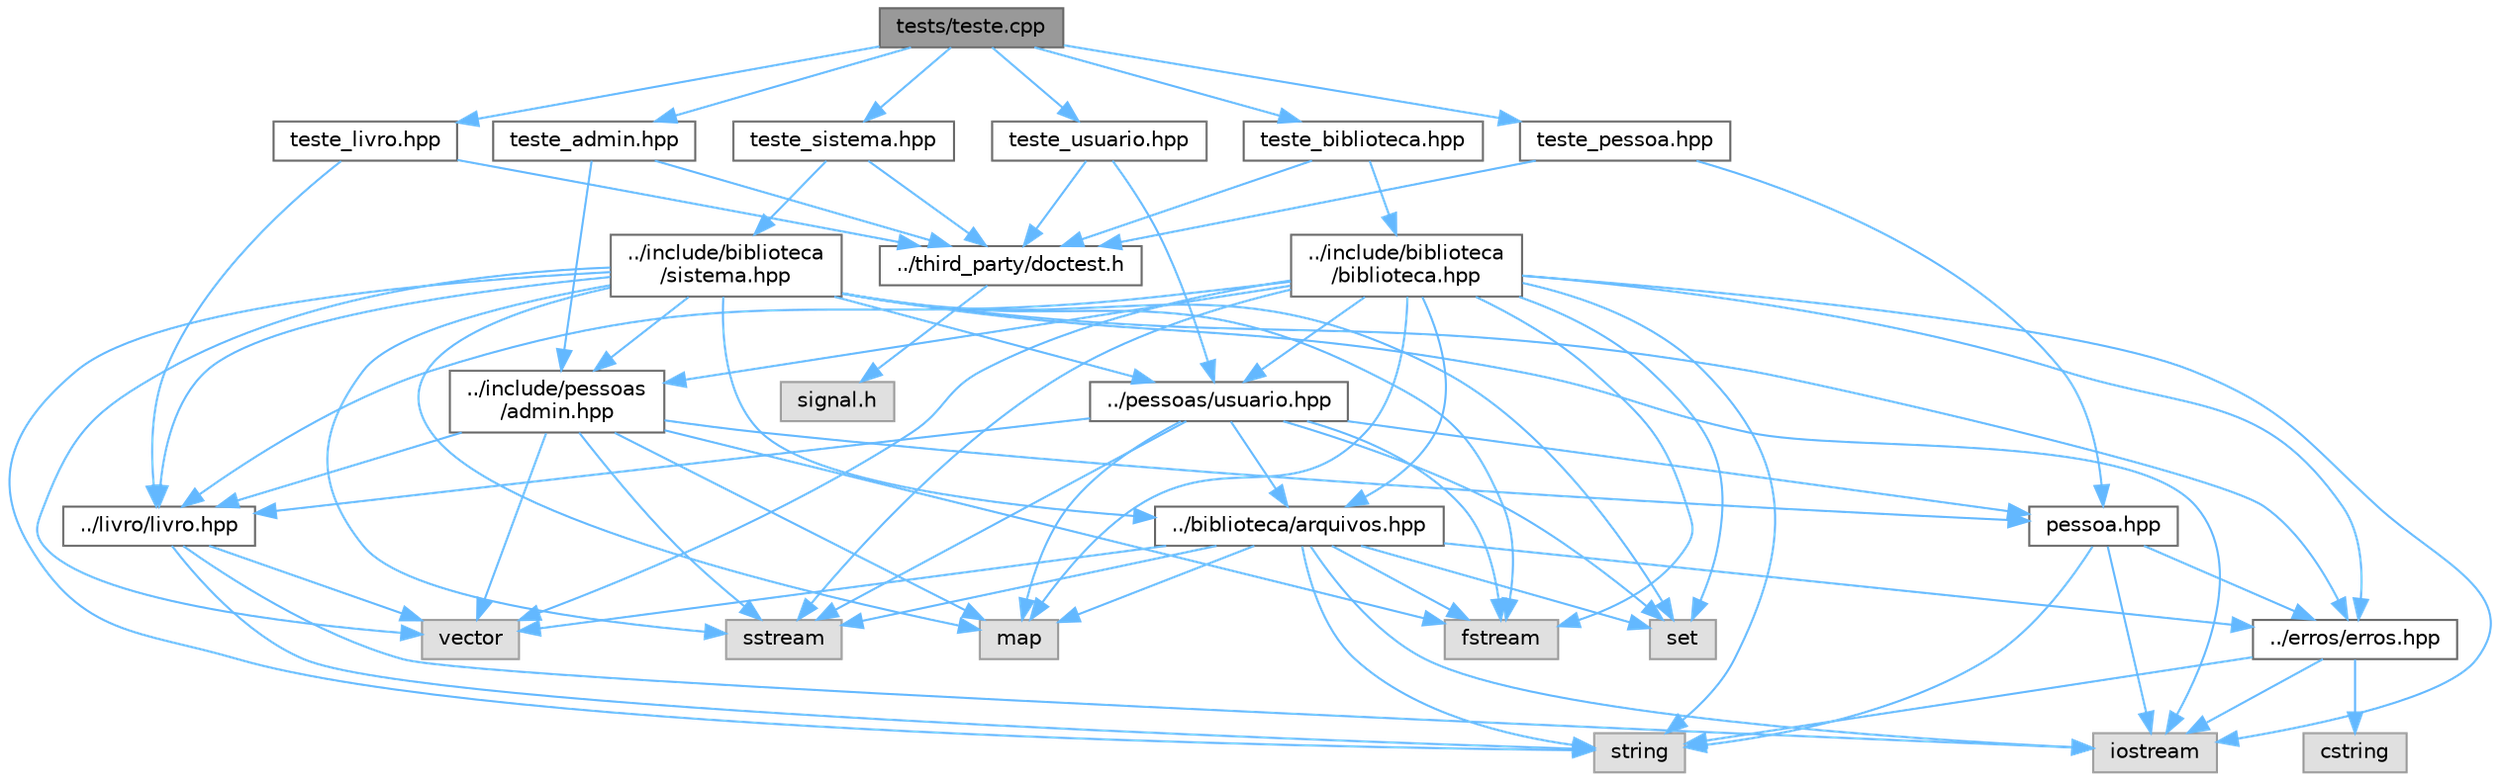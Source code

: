 digraph "tests/teste.cpp"
{
 // LATEX_PDF_SIZE
  bgcolor="transparent";
  edge [fontname=Helvetica,fontsize=10,labelfontname=Helvetica,labelfontsize=10];
  node [fontname=Helvetica,fontsize=10,shape=box,height=0.2,width=0.4];
  Node1 [label="tests/teste.cpp",height=0.2,width=0.4,color="gray40", fillcolor="grey60", style="filled", fontcolor="black",tooltip=" "];
  Node1 -> Node2 [color="steelblue1",style="solid"];
  Node2 [label="teste_admin.hpp",height=0.2,width=0.4,color="grey40", fillcolor="white", style="filled",URL="$teste__admin_8hpp.html",tooltip=" "];
  Node2 -> Node3 [color="steelblue1",style="solid"];
  Node3 [label="../third_party/doctest.h",height=0.2,width=0.4,color="grey40", fillcolor="white", style="filled",URL="$doctest_8h.html",tooltip=" "];
  Node3 -> Node4 [color="steelblue1",style="solid"];
  Node4 [label="signal.h",height=0.2,width=0.4,color="grey60", fillcolor="#E0E0E0", style="filled",tooltip=" "];
  Node2 -> Node5 [color="steelblue1",style="solid"];
  Node5 [label="../include/pessoas\l/admin.hpp",height=0.2,width=0.4,color="grey40", fillcolor="white", style="filled",URL="$admin_8hpp.html",tooltip="Classe do administrador."];
  Node5 -> Node6 [color="steelblue1",style="solid"];
  Node6 [label="pessoa.hpp",height=0.2,width=0.4,color="grey40", fillcolor="white", style="filled",URL="$pessoa_8hpp.html",tooltip="Classe mãe de usuario e admin."];
  Node6 -> Node7 [color="steelblue1",style="solid"];
  Node7 [label="iostream",height=0.2,width=0.4,color="grey60", fillcolor="#E0E0E0", style="filled",tooltip=" "];
  Node6 -> Node8 [color="steelblue1",style="solid"];
  Node8 [label="string",height=0.2,width=0.4,color="grey60", fillcolor="#E0E0E0", style="filled",tooltip=" "];
  Node6 -> Node9 [color="steelblue1",style="solid"];
  Node9 [label="../erros/erros.hpp",height=0.2,width=0.4,color="grey40", fillcolor="white", style="filled",URL="$erros_8hpp.html",tooltip="Classes de tratamento de exceções."];
  Node9 -> Node7 [color="steelblue1",style="solid"];
  Node9 -> Node8 [color="steelblue1",style="solid"];
  Node9 -> Node10 [color="steelblue1",style="solid"];
  Node10 [label="cstring",height=0.2,width=0.4,color="grey60", fillcolor="#E0E0E0", style="filled",tooltip=" "];
  Node5 -> Node11 [color="steelblue1",style="solid"];
  Node11 [label="../livro/livro.hpp",height=0.2,width=0.4,color="grey40", fillcolor="white", style="filled",URL="$livro_8hpp.html",tooltip="Classe do objeto Livro."];
  Node11 -> Node7 [color="steelblue1",style="solid"];
  Node11 -> Node12 [color="steelblue1",style="solid"];
  Node12 [label="vector",height=0.2,width=0.4,color="grey60", fillcolor="#E0E0E0", style="filled",tooltip=" "];
  Node11 -> Node8 [color="steelblue1",style="solid"];
  Node5 -> Node13 [color="steelblue1",style="solid"];
  Node13 [label="map",height=0.2,width=0.4,color="grey60", fillcolor="#E0E0E0", style="filled",tooltip=" "];
  Node5 -> Node14 [color="steelblue1",style="solid"];
  Node14 [label="fstream",height=0.2,width=0.4,color="grey60", fillcolor="#E0E0E0", style="filled",tooltip=" "];
  Node5 -> Node12 [color="steelblue1",style="solid"];
  Node5 -> Node15 [color="steelblue1",style="solid"];
  Node15 [label="sstream",height=0.2,width=0.4,color="grey60", fillcolor="#E0E0E0", style="filled",tooltip=" "];
  Node1 -> Node16 [color="steelblue1",style="solid"];
  Node16 [label="teste_biblioteca.hpp",height=0.2,width=0.4,color="grey40", fillcolor="white", style="filled",URL="$teste__biblioteca_8hpp.html",tooltip=" "];
  Node16 -> Node3 [color="steelblue1",style="solid"];
  Node16 -> Node17 [color="steelblue1",style="solid"];
  Node17 [label="../include/biblioteca\l/biblioteca.hpp",height=0.2,width=0.4,color="grey40", fillcolor="white", style="filled",URL="$biblioteca_8hpp.html",tooltip="Classe responsável por armazenar os livros existentes, adicionar e remover livros,..."];
  Node17 -> Node11 [color="steelblue1",style="solid"];
  Node17 -> Node18 [color="steelblue1",style="solid"];
  Node18 [label="../pessoas/usuario.hpp",height=0.2,width=0.4,color="grey40", fillcolor="white", style="filled",URL="$usuario_8hpp.html",tooltip="Classe do usuario."];
  Node18 -> Node6 [color="steelblue1",style="solid"];
  Node18 -> Node11 [color="steelblue1",style="solid"];
  Node18 -> Node19 [color="steelblue1",style="solid"];
  Node19 [label="../biblioteca/arquivos.hpp",height=0.2,width=0.4,color="grey40", fillcolor="white", style="filled",URL="$arquivos_8hpp.html",tooltip="Classe assistente para facilitar a manipulação de arquivos."];
  Node19 -> Node7 [color="steelblue1",style="solid"];
  Node19 -> Node8 [color="steelblue1",style="solid"];
  Node19 -> Node12 [color="steelblue1",style="solid"];
  Node19 -> Node20 [color="steelblue1",style="solid"];
  Node20 [label="set",height=0.2,width=0.4,color="grey60", fillcolor="#E0E0E0", style="filled",tooltip=" "];
  Node19 -> Node13 [color="steelblue1",style="solid"];
  Node19 -> Node14 [color="steelblue1",style="solid"];
  Node19 -> Node15 [color="steelblue1",style="solid"];
  Node19 -> Node9 [color="steelblue1",style="solid"];
  Node18 -> Node20 [color="steelblue1",style="solid"];
  Node18 -> Node14 [color="steelblue1",style="solid"];
  Node18 -> Node13 [color="steelblue1",style="solid"];
  Node18 -> Node15 [color="steelblue1",style="solid"];
  Node17 -> Node5 [color="steelblue1",style="solid"];
  Node17 -> Node9 [color="steelblue1",style="solid"];
  Node17 -> Node19 [color="steelblue1",style="solid"];
  Node17 -> Node7 [color="steelblue1",style="solid"];
  Node17 -> Node12 [color="steelblue1",style="solid"];
  Node17 -> Node20 [color="steelblue1",style="solid"];
  Node17 -> Node13 [color="steelblue1",style="solid"];
  Node17 -> Node14 [color="steelblue1",style="solid"];
  Node17 -> Node8 [color="steelblue1",style="solid"];
  Node17 -> Node15 [color="steelblue1",style="solid"];
  Node1 -> Node21 [color="steelblue1",style="solid"];
  Node21 [label="teste_livro.hpp",height=0.2,width=0.4,color="grey40", fillcolor="white", style="filled",URL="$teste__livro_8hpp.html",tooltip=" "];
  Node21 -> Node3 [color="steelblue1",style="solid"];
  Node21 -> Node11 [color="steelblue1",style="solid"];
  Node1 -> Node22 [color="steelblue1",style="solid"];
  Node22 [label="teste_pessoa.hpp",height=0.2,width=0.4,color="grey40", fillcolor="white", style="filled",URL="$teste__pessoa_8hpp.html",tooltip=" "];
  Node22 -> Node3 [color="steelblue1",style="solid"];
  Node22 -> Node6 [color="steelblue1",style="solid"];
  Node1 -> Node23 [color="steelblue1",style="solid"];
  Node23 [label="teste_sistema.hpp",height=0.2,width=0.4,color="grey40", fillcolor="white", style="filled",URL="$teste__sistema_8hpp.html",tooltip=" "];
  Node23 -> Node3 [color="steelblue1",style="solid"];
  Node23 -> Node24 [color="steelblue1",style="solid"];
  Node24 [label="../include/biblioteca\l/sistema.hpp",height=0.2,width=0.4,color="grey40", fillcolor="white", style="filled",URL="$sistema_8hpp.html",tooltip="Classe responsável por armazenar o histórico de livros."];
  Node24 -> Node11 [color="steelblue1",style="solid"];
  Node24 -> Node18 [color="steelblue1",style="solid"];
  Node24 -> Node5 [color="steelblue1",style="solid"];
  Node24 -> Node9 [color="steelblue1",style="solid"];
  Node24 -> Node19 [color="steelblue1",style="solid"];
  Node24 -> Node7 [color="steelblue1",style="solid"];
  Node24 -> Node12 [color="steelblue1",style="solid"];
  Node24 -> Node20 [color="steelblue1",style="solid"];
  Node24 -> Node13 [color="steelblue1",style="solid"];
  Node24 -> Node14 [color="steelblue1",style="solid"];
  Node24 -> Node8 [color="steelblue1",style="solid"];
  Node24 -> Node15 [color="steelblue1",style="solid"];
  Node1 -> Node25 [color="steelblue1",style="solid"];
  Node25 [label="teste_usuario.hpp",height=0.2,width=0.4,color="grey40", fillcolor="white", style="filled",URL="$teste__usuario_8hpp.html",tooltip=" "];
  Node25 -> Node3 [color="steelblue1",style="solid"];
  Node25 -> Node18 [color="steelblue1",style="solid"];
}
